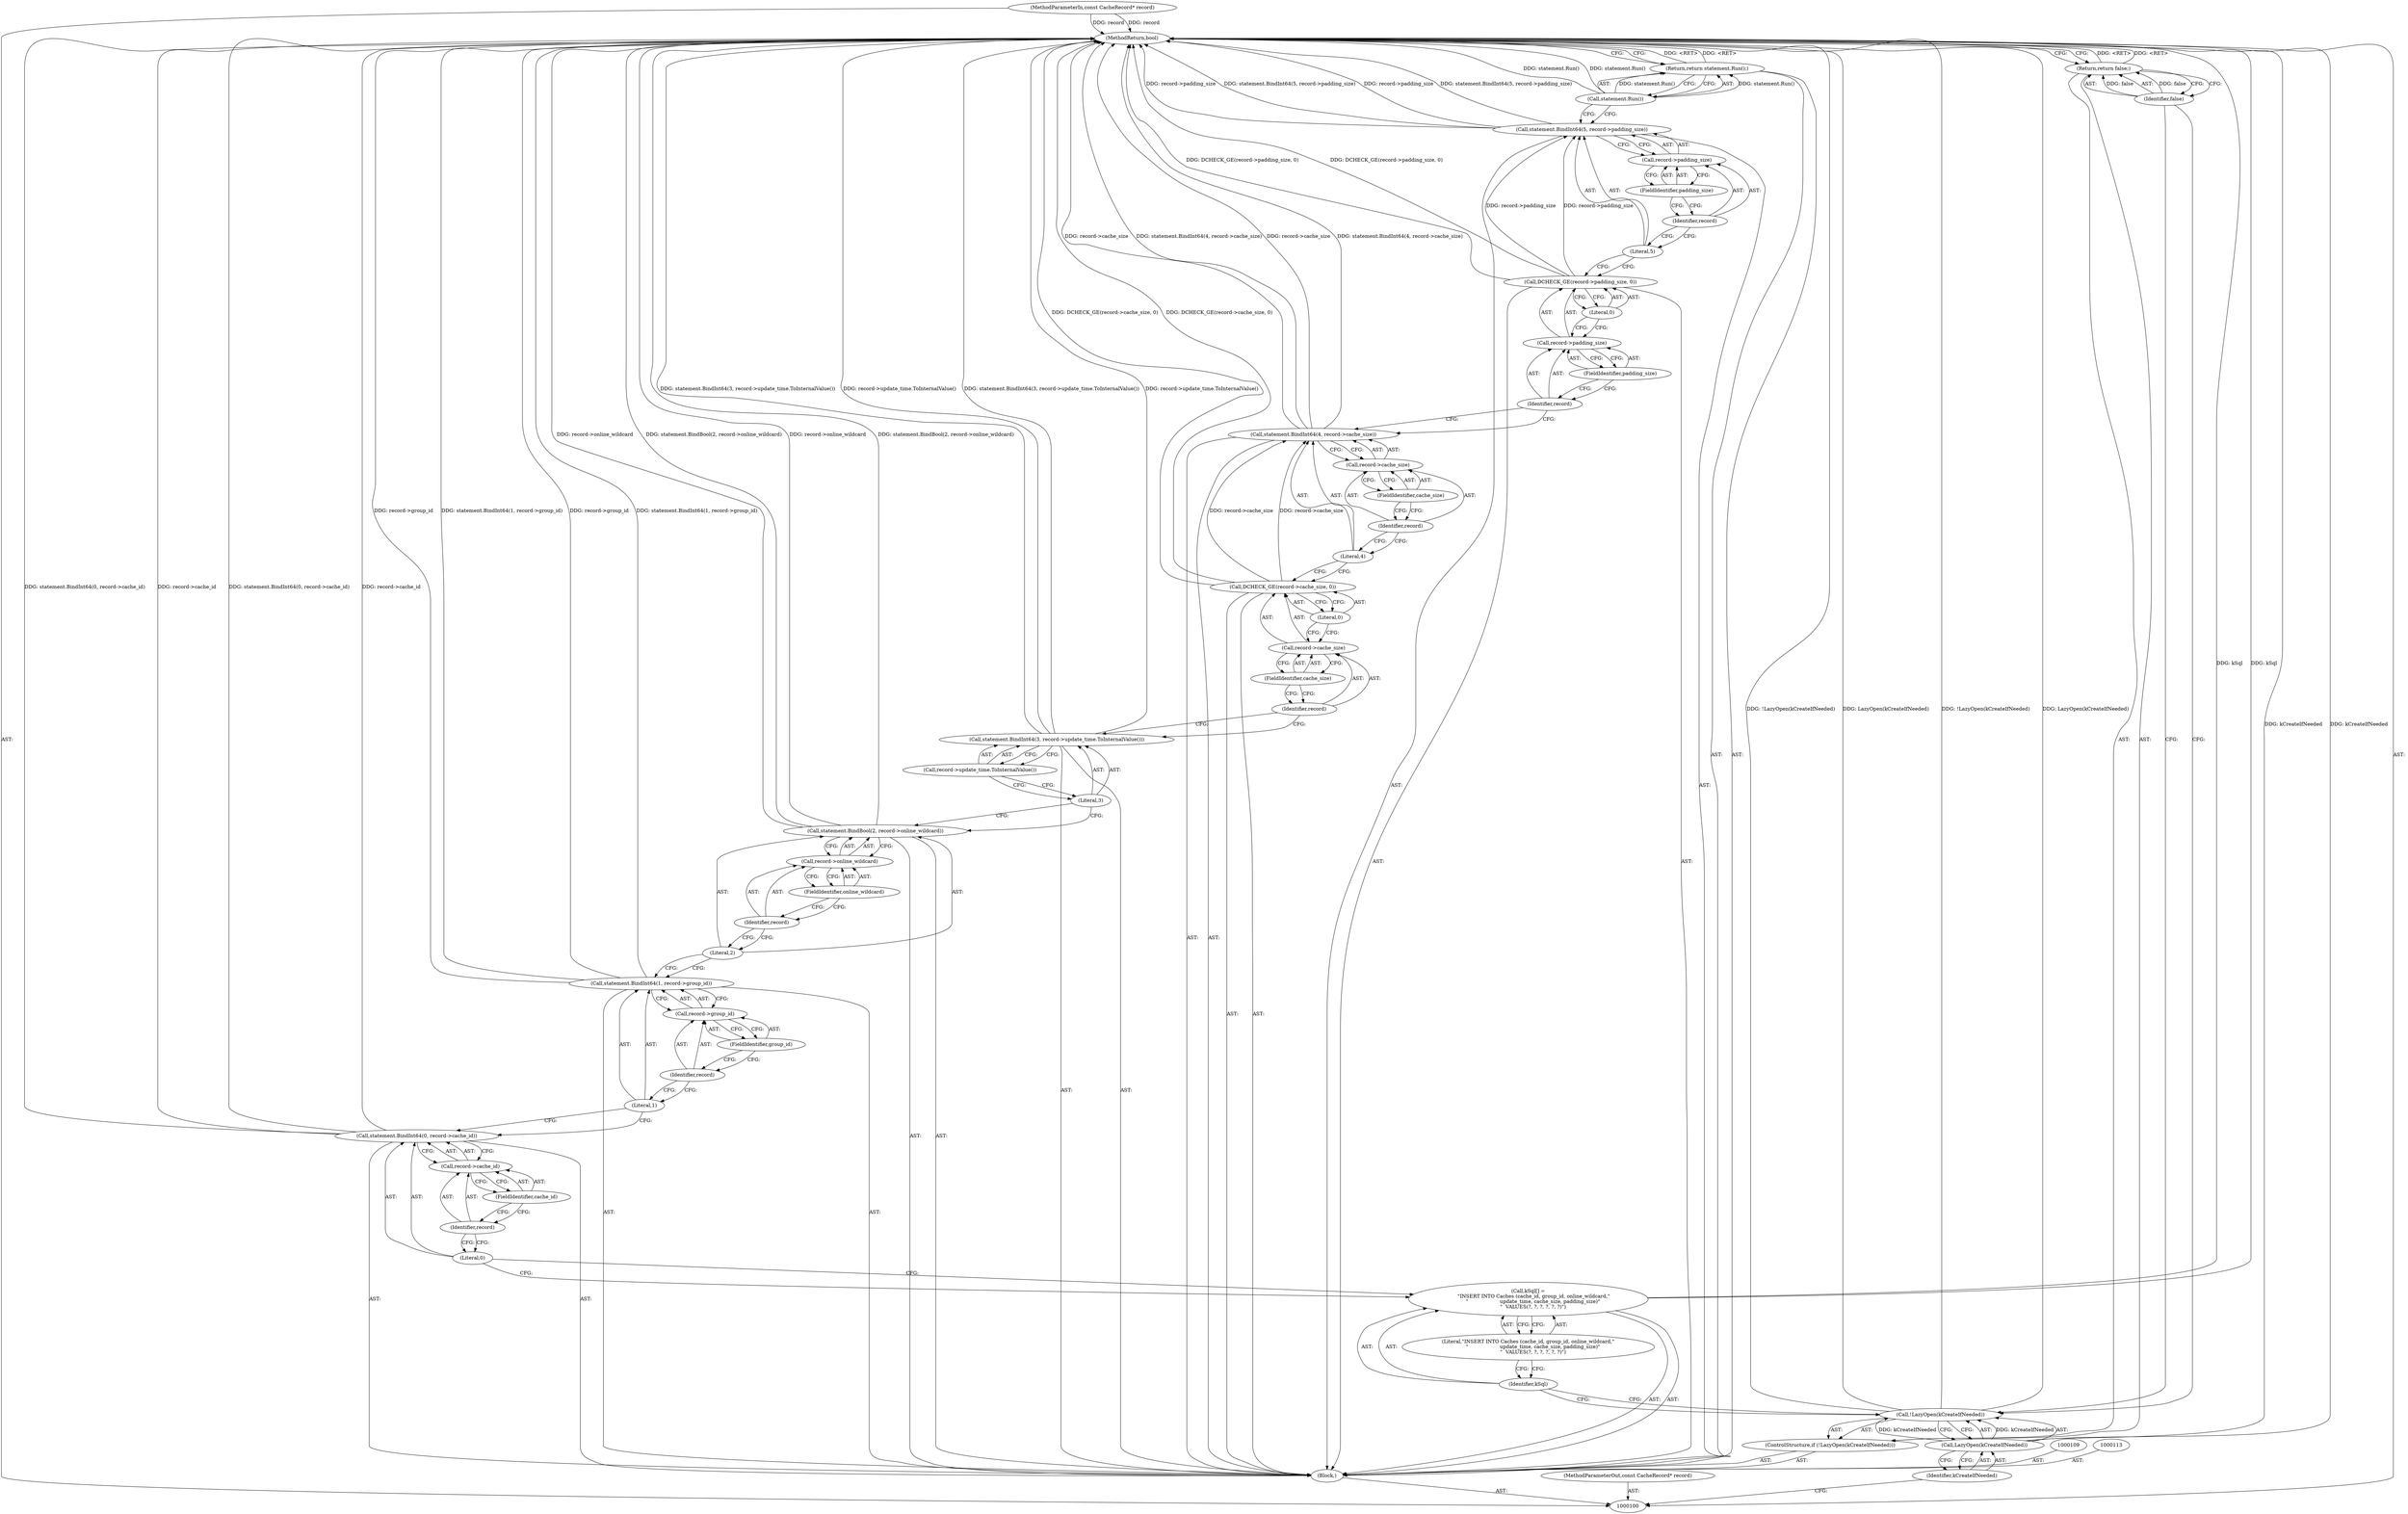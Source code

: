 digraph "0_Chrome_04aaacb936a08d70862d6d9d7e8354721ae46be8_11" {
"1000154" [label="(MethodReturn,bool)"];
"1000101" [label="(MethodParameterIn,const CacheRecord* record)"];
"1000203" [label="(MethodParameterOut,const CacheRecord* record)"];
"1000102" [label="(Block,)"];
"1000115" [label="(Literal,0)"];
"1000116" [label="(Call,record->cache_id)"];
"1000117" [label="(Identifier,record)"];
"1000114" [label="(Call,statement.BindInt64(0, record->cache_id))"];
"1000118" [label="(FieldIdentifier,cache_id)"];
"1000120" [label="(Literal,1)"];
"1000121" [label="(Call,record->group_id)"];
"1000122" [label="(Identifier,record)"];
"1000119" [label="(Call,statement.BindInt64(1, record->group_id))"];
"1000123" [label="(FieldIdentifier,group_id)"];
"1000125" [label="(Literal,2)"];
"1000126" [label="(Call,record->online_wildcard)"];
"1000127" [label="(Identifier,record)"];
"1000124" [label="(Call,statement.BindBool(2, record->online_wildcard))"];
"1000128" [label="(FieldIdentifier,online_wildcard)"];
"1000130" [label="(Literal,3)"];
"1000131" [label="(Call,record->update_time.ToInternalValue())"];
"1000129" [label="(Call,statement.BindInt64(3, record->update_time.ToInternalValue()))"];
"1000133" [label="(Call,record->cache_size)"];
"1000134" [label="(Identifier,record)"];
"1000132" [label="(Call,DCHECK_GE(record->cache_size, 0))"];
"1000135" [label="(FieldIdentifier,cache_size)"];
"1000136" [label="(Literal,0)"];
"1000138" [label="(Literal,4)"];
"1000139" [label="(Call,record->cache_size)"];
"1000140" [label="(Identifier,record)"];
"1000137" [label="(Call,statement.BindInt64(4, record->cache_size))"];
"1000141" [label="(FieldIdentifier,cache_size)"];
"1000143" [label="(Call,record->padding_size)"];
"1000144" [label="(Identifier,record)"];
"1000142" [label="(Call,DCHECK_GE(record->padding_size, 0))"];
"1000145" [label="(FieldIdentifier,padding_size)"];
"1000146" [label="(Literal,0)"];
"1000147" [label="(Call,statement.BindInt64(5, record->padding_size))"];
"1000148" [label="(Literal,5)"];
"1000149" [label="(Call,record->padding_size)"];
"1000150" [label="(Identifier,record)"];
"1000151" [label="(FieldIdentifier,padding_size)"];
"1000106" [label="(Identifier,kCreateIfNeeded)"];
"1000103" [label="(ControlStructure,if (!LazyOpen(kCreateIfNeeded)))"];
"1000104" [label="(Call,!LazyOpen(kCreateIfNeeded))"];
"1000105" [label="(Call,LazyOpen(kCreateIfNeeded))"];
"1000153" [label="(Call,statement.Run())"];
"1000152" [label="(Return,return statement.Run();)"];
"1000108" [label="(Identifier,false)"];
"1000107" [label="(Return,return false;)"];
"1000110" [label="(Call,kSql[] =\n       \"INSERT INTO Caches (cache_id, group_id, online_wildcard,\"\n      \"                    update_time, cache_size, padding_size)\"\n      \"  VALUES(?, ?, ?, ?, ?, ?)\")"];
"1000111" [label="(Identifier,kSql)"];
"1000112" [label="(Literal,\"INSERT INTO Caches (cache_id, group_id, online_wildcard,\"\n      \"                    update_time, cache_size, padding_size)\"\n      \"  VALUES(?, ?, ?, ?, ?, ?)\")"];
"1000154" -> "1000100"  [label="AST: "];
"1000154" -> "1000107"  [label="CFG: "];
"1000154" -> "1000152"  [label="CFG: "];
"1000152" -> "1000154"  [label="DDG: <RET>"];
"1000124" -> "1000154"  [label="DDG: record->online_wildcard"];
"1000124" -> "1000154"  [label="DDG: statement.BindBool(2, record->online_wildcard)"];
"1000142" -> "1000154"  [label="DDG: DCHECK_GE(record->padding_size, 0)"];
"1000104" -> "1000154"  [label="DDG: !LazyOpen(kCreateIfNeeded)"];
"1000104" -> "1000154"  [label="DDG: LazyOpen(kCreateIfNeeded)"];
"1000114" -> "1000154"  [label="DDG: statement.BindInt64(0, record->cache_id)"];
"1000114" -> "1000154"  [label="DDG: record->cache_id"];
"1000129" -> "1000154"  [label="DDG: statement.BindInt64(3, record->update_time.ToInternalValue())"];
"1000129" -> "1000154"  [label="DDG: record->update_time.ToInternalValue()"];
"1000119" -> "1000154"  [label="DDG: record->group_id"];
"1000119" -> "1000154"  [label="DDG: statement.BindInt64(1, record->group_id)"];
"1000147" -> "1000154"  [label="DDG: record->padding_size"];
"1000147" -> "1000154"  [label="DDG: statement.BindInt64(5, record->padding_size)"];
"1000153" -> "1000154"  [label="DDG: statement.Run()"];
"1000132" -> "1000154"  [label="DDG: DCHECK_GE(record->cache_size, 0)"];
"1000137" -> "1000154"  [label="DDG: record->cache_size"];
"1000137" -> "1000154"  [label="DDG: statement.BindInt64(4, record->cache_size)"];
"1000101" -> "1000154"  [label="DDG: record"];
"1000110" -> "1000154"  [label="DDG: kSql"];
"1000105" -> "1000154"  [label="DDG: kCreateIfNeeded"];
"1000107" -> "1000154"  [label="DDG: <RET>"];
"1000101" -> "1000100"  [label="AST: "];
"1000101" -> "1000154"  [label="DDG: record"];
"1000203" -> "1000100"  [label="AST: "];
"1000102" -> "1000100"  [label="AST: "];
"1000103" -> "1000102"  [label="AST: "];
"1000109" -> "1000102"  [label="AST: "];
"1000110" -> "1000102"  [label="AST: "];
"1000113" -> "1000102"  [label="AST: "];
"1000114" -> "1000102"  [label="AST: "];
"1000119" -> "1000102"  [label="AST: "];
"1000124" -> "1000102"  [label="AST: "];
"1000129" -> "1000102"  [label="AST: "];
"1000132" -> "1000102"  [label="AST: "];
"1000137" -> "1000102"  [label="AST: "];
"1000142" -> "1000102"  [label="AST: "];
"1000147" -> "1000102"  [label="AST: "];
"1000152" -> "1000102"  [label="AST: "];
"1000115" -> "1000114"  [label="AST: "];
"1000115" -> "1000110"  [label="CFG: "];
"1000117" -> "1000115"  [label="CFG: "];
"1000116" -> "1000114"  [label="AST: "];
"1000116" -> "1000118"  [label="CFG: "];
"1000117" -> "1000116"  [label="AST: "];
"1000118" -> "1000116"  [label="AST: "];
"1000114" -> "1000116"  [label="CFG: "];
"1000117" -> "1000116"  [label="AST: "];
"1000117" -> "1000115"  [label="CFG: "];
"1000118" -> "1000117"  [label="CFG: "];
"1000114" -> "1000102"  [label="AST: "];
"1000114" -> "1000116"  [label="CFG: "];
"1000115" -> "1000114"  [label="AST: "];
"1000116" -> "1000114"  [label="AST: "];
"1000120" -> "1000114"  [label="CFG: "];
"1000114" -> "1000154"  [label="DDG: statement.BindInt64(0, record->cache_id)"];
"1000114" -> "1000154"  [label="DDG: record->cache_id"];
"1000118" -> "1000116"  [label="AST: "];
"1000118" -> "1000117"  [label="CFG: "];
"1000116" -> "1000118"  [label="CFG: "];
"1000120" -> "1000119"  [label="AST: "];
"1000120" -> "1000114"  [label="CFG: "];
"1000122" -> "1000120"  [label="CFG: "];
"1000121" -> "1000119"  [label="AST: "];
"1000121" -> "1000123"  [label="CFG: "];
"1000122" -> "1000121"  [label="AST: "];
"1000123" -> "1000121"  [label="AST: "];
"1000119" -> "1000121"  [label="CFG: "];
"1000122" -> "1000121"  [label="AST: "];
"1000122" -> "1000120"  [label="CFG: "];
"1000123" -> "1000122"  [label="CFG: "];
"1000119" -> "1000102"  [label="AST: "];
"1000119" -> "1000121"  [label="CFG: "];
"1000120" -> "1000119"  [label="AST: "];
"1000121" -> "1000119"  [label="AST: "];
"1000125" -> "1000119"  [label="CFG: "];
"1000119" -> "1000154"  [label="DDG: record->group_id"];
"1000119" -> "1000154"  [label="DDG: statement.BindInt64(1, record->group_id)"];
"1000123" -> "1000121"  [label="AST: "];
"1000123" -> "1000122"  [label="CFG: "];
"1000121" -> "1000123"  [label="CFG: "];
"1000125" -> "1000124"  [label="AST: "];
"1000125" -> "1000119"  [label="CFG: "];
"1000127" -> "1000125"  [label="CFG: "];
"1000126" -> "1000124"  [label="AST: "];
"1000126" -> "1000128"  [label="CFG: "];
"1000127" -> "1000126"  [label="AST: "];
"1000128" -> "1000126"  [label="AST: "];
"1000124" -> "1000126"  [label="CFG: "];
"1000127" -> "1000126"  [label="AST: "];
"1000127" -> "1000125"  [label="CFG: "];
"1000128" -> "1000127"  [label="CFG: "];
"1000124" -> "1000102"  [label="AST: "];
"1000124" -> "1000126"  [label="CFG: "];
"1000125" -> "1000124"  [label="AST: "];
"1000126" -> "1000124"  [label="AST: "];
"1000130" -> "1000124"  [label="CFG: "];
"1000124" -> "1000154"  [label="DDG: record->online_wildcard"];
"1000124" -> "1000154"  [label="DDG: statement.BindBool(2, record->online_wildcard)"];
"1000128" -> "1000126"  [label="AST: "];
"1000128" -> "1000127"  [label="CFG: "];
"1000126" -> "1000128"  [label="CFG: "];
"1000130" -> "1000129"  [label="AST: "];
"1000130" -> "1000124"  [label="CFG: "];
"1000131" -> "1000130"  [label="CFG: "];
"1000131" -> "1000129"  [label="AST: "];
"1000131" -> "1000130"  [label="CFG: "];
"1000129" -> "1000131"  [label="CFG: "];
"1000129" -> "1000102"  [label="AST: "];
"1000129" -> "1000131"  [label="CFG: "];
"1000130" -> "1000129"  [label="AST: "];
"1000131" -> "1000129"  [label="AST: "];
"1000134" -> "1000129"  [label="CFG: "];
"1000129" -> "1000154"  [label="DDG: statement.BindInt64(3, record->update_time.ToInternalValue())"];
"1000129" -> "1000154"  [label="DDG: record->update_time.ToInternalValue()"];
"1000133" -> "1000132"  [label="AST: "];
"1000133" -> "1000135"  [label="CFG: "];
"1000134" -> "1000133"  [label="AST: "];
"1000135" -> "1000133"  [label="AST: "];
"1000136" -> "1000133"  [label="CFG: "];
"1000134" -> "1000133"  [label="AST: "];
"1000134" -> "1000129"  [label="CFG: "];
"1000135" -> "1000134"  [label="CFG: "];
"1000132" -> "1000102"  [label="AST: "];
"1000132" -> "1000136"  [label="CFG: "];
"1000133" -> "1000132"  [label="AST: "];
"1000136" -> "1000132"  [label="AST: "];
"1000138" -> "1000132"  [label="CFG: "];
"1000132" -> "1000154"  [label="DDG: DCHECK_GE(record->cache_size, 0)"];
"1000132" -> "1000137"  [label="DDG: record->cache_size"];
"1000135" -> "1000133"  [label="AST: "];
"1000135" -> "1000134"  [label="CFG: "];
"1000133" -> "1000135"  [label="CFG: "];
"1000136" -> "1000132"  [label="AST: "];
"1000136" -> "1000133"  [label="CFG: "];
"1000132" -> "1000136"  [label="CFG: "];
"1000138" -> "1000137"  [label="AST: "];
"1000138" -> "1000132"  [label="CFG: "];
"1000140" -> "1000138"  [label="CFG: "];
"1000139" -> "1000137"  [label="AST: "];
"1000139" -> "1000141"  [label="CFG: "];
"1000140" -> "1000139"  [label="AST: "];
"1000141" -> "1000139"  [label="AST: "];
"1000137" -> "1000139"  [label="CFG: "];
"1000140" -> "1000139"  [label="AST: "];
"1000140" -> "1000138"  [label="CFG: "];
"1000141" -> "1000140"  [label="CFG: "];
"1000137" -> "1000102"  [label="AST: "];
"1000137" -> "1000139"  [label="CFG: "];
"1000138" -> "1000137"  [label="AST: "];
"1000139" -> "1000137"  [label="AST: "];
"1000144" -> "1000137"  [label="CFG: "];
"1000137" -> "1000154"  [label="DDG: record->cache_size"];
"1000137" -> "1000154"  [label="DDG: statement.BindInt64(4, record->cache_size)"];
"1000132" -> "1000137"  [label="DDG: record->cache_size"];
"1000141" -> "1000139"  [label="AST: "];
"1000141" -> "1000140"  [label="CFG: "];
"1000139" -> "1000141"  [label="CFG: "];
"1000143" -> "1000142"  [label="AST: "];
"1000143" -> "1000145"  [label="CFG: "];
"1000144" -> "1000143"  [label="AST: "];
"1000145" -> "1000143"  [label="AST: "];
"1000146" -> "1000143"  [label="CFG: "];
"1000144" -> "1000143"  [label="AST: "];
"1000144" -> "1000137"  [label="CFG: "];
"1000145" -> "1000144"  [label="CFG: "];
"1000142" -> "1000102"  [label="AST: "];
"1000142" -> "1000146"  [label="CFG: "];
"1000143" -> "1000142"  [label="AST: "];
"1000146" -> "1000142"  [label="AST: "];
"1000148" -> "1000142"  [label="CFG: "];
"1000142" -> "1000154"  [label="DDG: DCHECK_GE(record->padding_size, 0)"];
"1000142" -> "1000147"  [label="DDG: record->padding_size"];
"1000145" -> "1000143"  [label="AST: "];
"1000145" -> "1000144"  [label="CFG: "];
"1000143" -> "1000145"  [label="CFG: "];
"1000146" -> "1000142"  [label="AST: "];
"1000146" -> "1000143"  [label="CFG: "];
"1000142" -> "1000146"  [label="CFG: "];
"1000147" -> "1000102"  [label="AST: "];
"1000147" -> "1000149"  [label="CFG: "];
"1000148" -> "1000147"  [label="AST: "];
"1000149" -> "1000147"  [label="AST: "];
"1000153" -> "1000147"  [label="CFG: "];
"1000147" -> "1000154"  [label="DDG: record->padding_size"];
"1000147" -> "1000154"  [label="DDG: statement.BindInt64(5, record->padding_size)"];
"1000142" -> "1000147"  [label="DDG: record->padding_size"];
"1000148" -> "1000147"  [label="AST: "];
"1000148" -> "1000142"  [label="CFG: "];
"1000150" -> "1000148"  [label="CFG: "];
"1000149" -> "1000147"  [label="AST: "];
"1000149" -> "1000151"  [label="CFG: "];
"1000150" -> "1000149"  [label="AST: "];
"1000151" -> "1000149"  [label="AST: "];
"1000147" -> "1000149"  [label="CFG: "];
"1000150" -> "1000149"  [label="AST: "];
"1000150" -> "1000148"  [label="CFG: "];
"1000151" -> "1000150"  [label="CFG: "];
"1000151" -> "1000149"  [label="AST: "];
"1000151" -> "1000150"  [label="CFG: "];
"1000149" -> "1000151"  [label="CFG: "];
"1000106" -> "1000105"  [label="AST: "];
"1000106" -> "1000100"  [label="CFG: "];
"1000105" -> "1000106"  [label="CFG: "];
"1000103" -> "1000102"  [label="AST: "];
"1000104" -> "1000103"  [label="AST: "];
"1000107" -> "1000103"  [label="AST: "];
"1000104" -> "1000103"  [label="AST: "];
"1000104" -> "1000105"  [label="CFG: "];
"1000105" -> "1000104"  [label="AST: "];
"1000108" -> "1000104"  [label="CFG: "];
"1000111" -> "1000104"  [label="CFG: "];
"1000104" -> "1000154"  [label="DDG: !LazyOpen(kCreateIfNeeded)"];
"1000104" -> "1000154"  [label="DDG: LazyOpen(kCreateIfNeeded)"];
"1000105" -> "1000104"  [label="DDG: kCreateIfNeeded"];
"1000105" -> "1000104"  [label="AST: "];
"1000105" -> "1000106"  [label="CFG: "];
"1000106" -> "1000105"  [label="AST: "];
"1000104" -> "1000105"  [label="CFG: "];
"1000105" -> "1000154"  [label="DDG: kCreateIfNeeded"];
"1000105" -> "1000104"  [label="DDG: kCreateIfNeeded"];
"1000153" -> "1000152"  [label="AST: "];
"1000153" -> "1000147"  [label="CFG: "];
"1000152" -> "1000153"  [label="CFG: "];
"1000153" -> "1000154"  [label="DDG: statement.Run()"];
"1000153" -> "1000152"  [label="DDG: statement.Run()"];
"1000152" -> "1000102"  [label="AST: "];
"1000152" -> "1000153"  [label="CFG: "];
"1000153" -> "1000152"  [label="AST: "];
"1000154" -> "1000152"  [label="CFG: "];
"1000152" -> "1000154"  [label="DDG: <RET>"];
"1000153" -> "1000152"  [label="DDG: statement.Run()"];
"1000108" -> "1000107"  [label="AST: "];
"1000108" -> "1000104"  [label="CFG: "];
"1000107" -> "1000108"  [label="CFG: "];
"1000108" -> "1000107"  [label="DDG: false"];
"1000107" -> "1000103"  [label="AST: "];
"1000107" -> "1000108"  [label="CFG: "];
"1000108" -> "1000107"  [label="AST: "];
"1000154" -> "1000107"  [label="CFG: "];
"1000107" -> "1000154"  [label="DDG: <RET>"];
"1000108" -> "1000107"  [label="DDG: false"];
"1000110" -> "1000102"  [label="AST: "];
"1000110" -> "1000112"  [label="CFG: "];
"1000111" -> "1000110"  [label="AST: "];
"1000112" -> "1000110"  [label="AST: "];
"1000115" -> "1000110"  [label="CFG: "];
"1000110" -> "1000154"  [label="DDG: kSql"];
"1000111" -> "1000110"  [label="AST: "];
"1000111" -> "1000104"  [label="CFG: "];
"1000112" -> "1000111"  [label="CFG: "];
"1000112" -> "1000110"  [label="AST: "];
"1000112" -> "1000111"  [label="CFG: "];
"1000110" -> "1000112"  [label="CFG: "];
}
